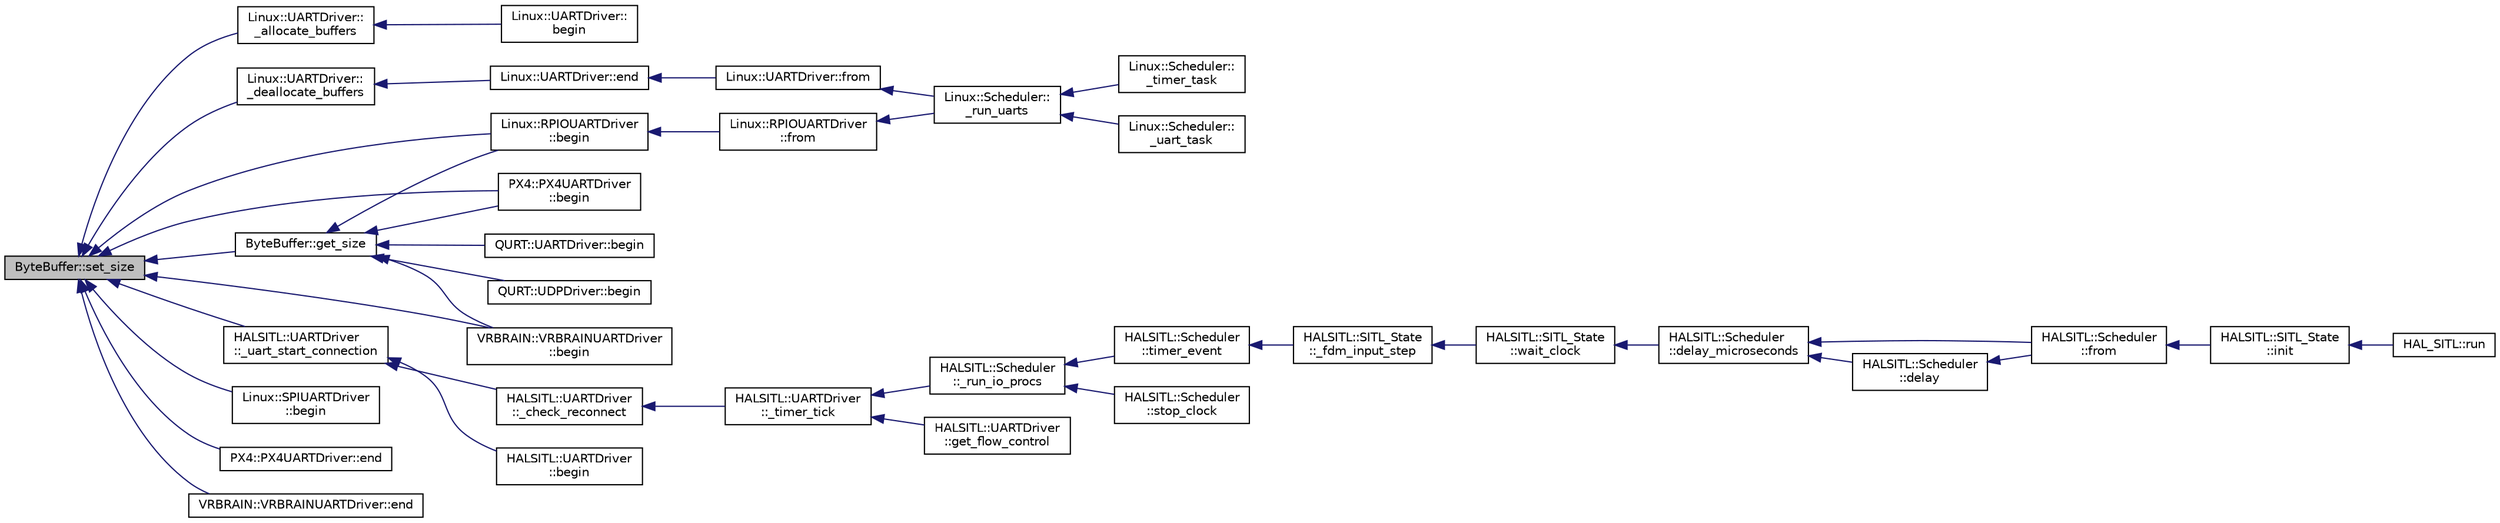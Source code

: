 digraph "ByteBuffer::set_size"
{
 // INTERACTIVE_SVG=YES
  edge [fontname="Helvetica",fontsize="10",labelfontname="Helvetica",labelfontsize="10"];
  node [fontname="Helvetica",fontsize="10",shape=record];
  rankdir="LR";
  Node1 [label="ByteBuffer::set_size",height=0.2,width=0.4,color="black", fillcolor="grey75", style="filled", fontcolor="black"];
  Node1 -> Node2 [dir="back",color="midnightblue",fontsize="10",style="solid",fontname="Helvetica"];
  Node2 [label="Linux::UARTDriver::\l_allocate_buffers",height=0.2,width=0.4,color="black", fillcolor="white", style="filled",URL="$classLinux_1_1UARTDriver.html#a44810a7631b129c1ca027136467b206c"];
  Node2 -> Node3 [dir="back",color="midnightblue",fontsize="10",style="solid",fontname="Helvetica"];
  Node3 [label="Linux::UARTDriver::\lbegin",height=0.2,width=0.4,color="black", fillcolor="white", style="filled",URL="$classLinux_1_1UARTDriver.html#a3c0680a281a3832fe9bae399ef9b8854"];
  Node1 -> Node4 [dir="back",color="midnightblue",fontsize="10",style="solid",fontname="Helvetica"];
  Node4 [label="Linux::UARTDriver::\l_deallocate_buffers",height=0.2,width=0.4,color="black", fillcolor="white", style="filled",URL="$classLinux_1_1UARTDriver.html#a03789406dd3795284c7a645121314e99"];
  Node4 -> Node5 [dir="back",color="midnightblue",fontsize="10",style="solid",fontname="Helvetica"];
  Node5 [label="Linux::UARTDriver::end",height=0.2,width=0.4,color="black", fillcolor="white", style="filled",URL="$classLinux_1_1UARTDriver.html#ae231160b2d30abfbd04804430c7fb23b"];
  Node5 -> Node6 [dir="back",color="midnightblue",fontsize="10",style="solid",fontname="Helvetica"];
  Node6 [label="Linux::UARTDriver::from",height=0.2,width=0.4,color="black", fillcolor="white", style="filled",URL="$classLinux_1_1UARTDriver.html#aed6da29eabfa644dd9996146ac367ee9"];
  Node6 -> Node7 [dir="back",color="midnightblue",fontsize="10",style="solid",fontname="Helvetica"];
  Node7 [label="Linux::Scheduler::\l_run_uarts",height=0.2,width=0.4,color="black", fillcolor="white", style="filled",URL="$classLinux_1_1Scheduler.html#a3ebfa13ef10767a5df98effbaecf4dc6"];
  Node7 -> Node8 [dir="back",color="midnightblue",fontsize="10",style="solid",fontname="Helvetica"];
  Node8 [label="Linux::Scheduler::\l_timer_task",height=0.2,width=0.4,color="black", fillcolor="white", style="filled",URL="$classLinux_1_1Scheduler.html#a78a6776a646f8e58f5f39cf2ce366608"];
  Node7 -> Node9 [dir="back",color="midnightblue",fontsize="10",style="solid",fontname="Helvetica"];
  Node9 [label="Linux::Scheduler::\l_uart_task",height=0.2,width=0.4,color="black", fillcolor="white", style="filled",URL="$classLinux_1_1Scheduler.html#a12c87a7eeda735d03129826c4acb039b"];
  Node1 -> Node10 [dir="back",color="midnightblue",fontsize="10",style="solid",fontname="Helvetica"];
  Node10 [label="HALSITL::UARTDriver\l::_uart_start_connection",height=0.2,width=0.4,color="black", fillcolor="white", style="filled",URL="$classHALSITL_1_1UARTDriver.html#a378857176ba475df8fe41c5f77dedc83"];
  Node10 -> Node11 [dir="back",color="midnightblue",fontsize="10",style="solid",fontname="Helvetica"];
  Node11 [label="HALSITL::UARTDriver\l::begin",height=0.2,width=0.4,color="black", fillcolor="white", style="filled",URL="$classHALSITL_1_1UARTDriver.html#a3c0680a281a3832fe9bae399ef9b8854"];
  Node10 -> Node12 [dir="back",color="midnightblue",fontsize="10",style="solid",fontname="Helvetica"];
  Node12 [label="HALSITL::UARTDriver\l::_check_reconnect",height=0.2,width=0.4,color="black", fillcolor="white", style="filled",URL="$classHALSITL_1_1UARTDriver.html#acd081404b05f50cd909846b84f164583"];
  Node12 -> Node13 [dir="back",color="midnightblue",fontsize="10",style="solid",fontname="Helvetica"];
  Node13 [label="HALSITL::UARTDriver\l::_timer_tick",height=0.2,width=0.4,color="black", fillcolor="white", style="filled",URL="$classHALSITL_1_1UARTDriver.html#a0518ce1498288dc92caf6bec9ed99b1b"];
  Node13 -> Node14 [dir="back",color="midnightblue",fontsize="10",style="solid",fontname="Helvetica"];
  Node14 [label="HALSITL::UARTDriver\l::get_flow_control",height=0.2,width=0.4,color="black", fillcolor="white", style="filled",URL="$classHALSITL_1_1UARTDriver.html#a785cfe11e1239af7847cd594bd408a9e"];
  Node13 -> Node15 [dir="back",color="midnightblue",fontsize="10",style="solid",fontname="Helvetica"];
  Node15 [label="HALSITL::Scheduler\l::_run_io_procs",height=0.2,width=0.4,color="black", fillcolor="white", style="filled",URL="$classHALSITL_1_1Scheduler.html#afc9da910e3db3f6c6795b34feb214327"];
  Node15 -> Node16 [dir="back",color="midnightblue",fontsize="10",style="solid",fontname="Helvetica"];
  Node16 [label="HALSITL::Scheduler\l::timer_event",height=0.2,width=0.4,color="black", fillcolor="white", style="filled",URL="$classHALSITL_1_1Scheduler.html#a4004b69b3948fb53b77d59d3989dfd1d"];
  Node16 -> Node17 [dir="back",color="midnightblue",fontsize="10",style="solid",fontname="Helvetica"];
  Node17 [label="HALSITL::SITL_State\l::_fdm_input_step",height=0.2,width=0.4,color="black", fillcolor="white", style="filled",URL="$classHALSITL_1_1SITL__State.html#ae31c93a26ca780bb508dded2498e2e93"];
  Node17 -> Node18 [dir="back",color="midnightblue",fontsize="10",style="solid",fontname="Helvetica"];
  Node18 [label="HALSITL::SITL_State\l::wait_clock",height=0.2,width=0.4,color="black", fillcolor="white", style="filled",URL="$classHALSITL_1_1SITL__State.html#a3eeaf330efded46259bbf64fc53e6b9f"];
  Node18 -> Node19 [dir="back",color="midnightblue",fontsize="10",style="solid",fontname="Helvetica"];
  Node19 [label="HALSITL::Scheduler\l::delay_microseconds",height=0.2,width=0.4,color="black", fillcolor="white", style="filled",URL="$classHALSITL_1_1Scheduler.html#a4cffd5bcba0175bf49c7aa75ff3bf09a"];
  Node19 -> Node20 [dir="back",color="midnightblue",fontsize="10",style="solid",fontname="Helvetica"];
  Node20 [label="HALSITL::Scheduler\l::from",height=0.2,width=0.4,color="black", fillcolor="white", style="filled",URL="$classHALSITL_1_1Scheduler.html#a2c3ea70328333081349821921242cb39"];
  Node20 -> Node21 [dir="back",color="midnightblue",fontsize="10",style="solid",fontname="Helvetica"];
  Node21 [label="HALSITL::SITL_State\l::init",height=0.2,width=0.4,color="black", fillcolor="white", style="filled",URL="$classHALSITL_1_1SITL__State.html#a7059cb4e279007aae9b06757a68c15af"];
  Node21 -> Node22 [dir="back",color="midnightblue",fontsize="10",style="solid",fontname="Helvetica"];
  Node22 [label="HAL_SITL::run",height=0.2,width=0.4,color="black", fillcolor="white", style="filled",URL="$classHAL__SITL.html#add0e35ac5a212a6b187c55186c8f026a"];
  Node19 -> Node23 [dir="back",color="midnightblue",fontsize="10",style="solid",fontname="Helvetica"];
  Node23 [label="HALSITL::Scheduler\l::delay",height=0.2,width=0.4,color="black", fillcolor="white", style="filled",URL="$classHALSITL_1_1Scheduler.html#a14f3239ecbb9889823b20dc9de655c2f"];
  Node23 -> Node20 [dir="back",color="midnightblue",fontsize="10",style="solid",fontname="Helvetica"];
  Node15 -> Node24 [dir="back",color="midnightblue",fontsize="10",style="solid",fontname="Helvetica"];
  Node24 [label="HALSITL::Scheduler\l::stop_clock",height=0.2,width=0.4,color="black", fillcolor="white", style="filled",URL="$classHALSITL_1_1Scheduler.html#a392aebafcdfe9a812e4db4b7a9dcce9c"];
  Node1 -> Node25 [dir="back",color="midnightblue",fontsize="10",style="solid",fontname="Helvetica"];
  Node25 [label="Linux::SPIUARTDriver\l::begin",height=0.2,width=0.4,color="black", fillcolor="white", style="filled",URL="$classLinux_1_1SPIUARTDriver.html#affaef6f0d460471ed00127f2a482340f"];
  Node1 -> Node26 [dir="back",color="midnightblue",fontsize="10",style="solid",fontname="Helvetica"];
  Node26 [label="PX4::PX4UARTDriver\l::begin",height=0.2,width=0.4,color="black", fillcolor="white", style="filled",URL="$classPX4_1_1PX4UARTDriver.html#a504e88a18d9449552c5ddfe94e14964f"];
  Node1 -> Node27 [dir="back",color="midnightblue",fontsize="10",style="solid",fontname="Helvetica"];
  Node27 [label="VRBRAIN::VRBRAINUARTDriver\l::begin",height=0.2,width=0.4,color="black", fillcolor="white", style="filled",URL="$classVRBRAIN_1_1VRBRAINUARTDriver.html#a8ca012e11aed6248b50d5e382c3e1084"];
  Node1 -> Node28 [dir="back",color="midnightblue",fontsize="10",style="solid",fontname="Helvetica"];
  Node28 [label="Linux::RPIOUARTDriver\l::begin",height=0.2,width=0.4,color="black", fillcolor="white", style="filled",URL="$classLinux_1_1RPIOUARTDriver.html#ab1aeed6da0769e1add420c3946f68769"];
  Node28 -> Node29 [dir="back",color="midnightblue",fontsize="10",style="solid",fontname="Helvetica"];
  Node29 [label="Linux::RPIOUARTDriver\l::from",height=0.2,width=0.4,color="black", fillcolor="white", style="filled",URL="$classLinux_1_1RPIOUARTDriver.html#a601d17d9cac82167ead641edeed20c58"];
  Node29 -> Node7 [dir="back",color="midnightblue",fontsize="10",style="solid",fontname="Helvetica"];
  Node1 -> Node30 [dir="back",color="midnightblue",fontsize="10",style="solid",fontname="Helvetica"];
  Node30 [label="PX4::PX4UARTDriver::end",height=0.2,width=0.4,color="black", fillcolor="white", style="filled",URL="$classPX4_1_1PX4UARTDriver.html#abdc913b4417cde8c0402763d576fe70f"];
  Node1 -> Node31 [dir="back",color="midnightblue",fontsize="10",style="solid",fontname="Helvetica"];
  Node31 [label="VRBRAIN::VRBRAINUARTDriver::end",height=0.2,width=0.4,color="black", fillcolor="white", style="filled",URL="$classVRBRAIN_1_1VRBRAINUARTDriver.html#a2afdb4361f0b242ba9c384870e8143b8"];
  Node1 -> Node32 [dir="back",color="midnightblue",fontsize="10",style="solid",fontname="Helvetica"];
  Node32 [label="ByteBuffer::get_size",height=0.2,width=0.4,color="black", fillcolor="white", style="filled",URL="$classByteBuffer.html#abffbbc49b95018491a103ea32d44b54a"];
  Node32 -> Node26 [dir="back",color="midnightblue",fontsize="10",style="solid",fontname="Helvetica"];
  Node32 -> Node27 [dir="back",color="midnightblue",fontsize="10",style="solid",fontname="Helvetica"];
  Node32 -> Node28 [dir="back",color="midnightblue",fontsize="10",style="solid",fontname="Helvetica"];
  Node32 -> Node33 [dir="back",color="midnightblue",fontsize="10",style="solid",fontname="Helvetica"];
  Node33 [label="QURT::UDPDriver::begin",height=0.2,width=0.4,color="black", fillcolor="white", style="filled",URL="$classQURT_1_1UDPDriver.html#a865fa59621cdd773456d7fe61ee13420"];
  Node32 -> Node34 [dir="back",color="midnightblue",fontsize="10",style="solid",fontname="Helvetica"];
  Node34 [label="QURT::UARTDriver::begin",height=0.2,width=0.4,color="black", fillcolor="white", style="filled",URL="$classQURT_1_1UARTDriver.html#a3c0680a281a3832fe9bae399ef9b8854"];
}
